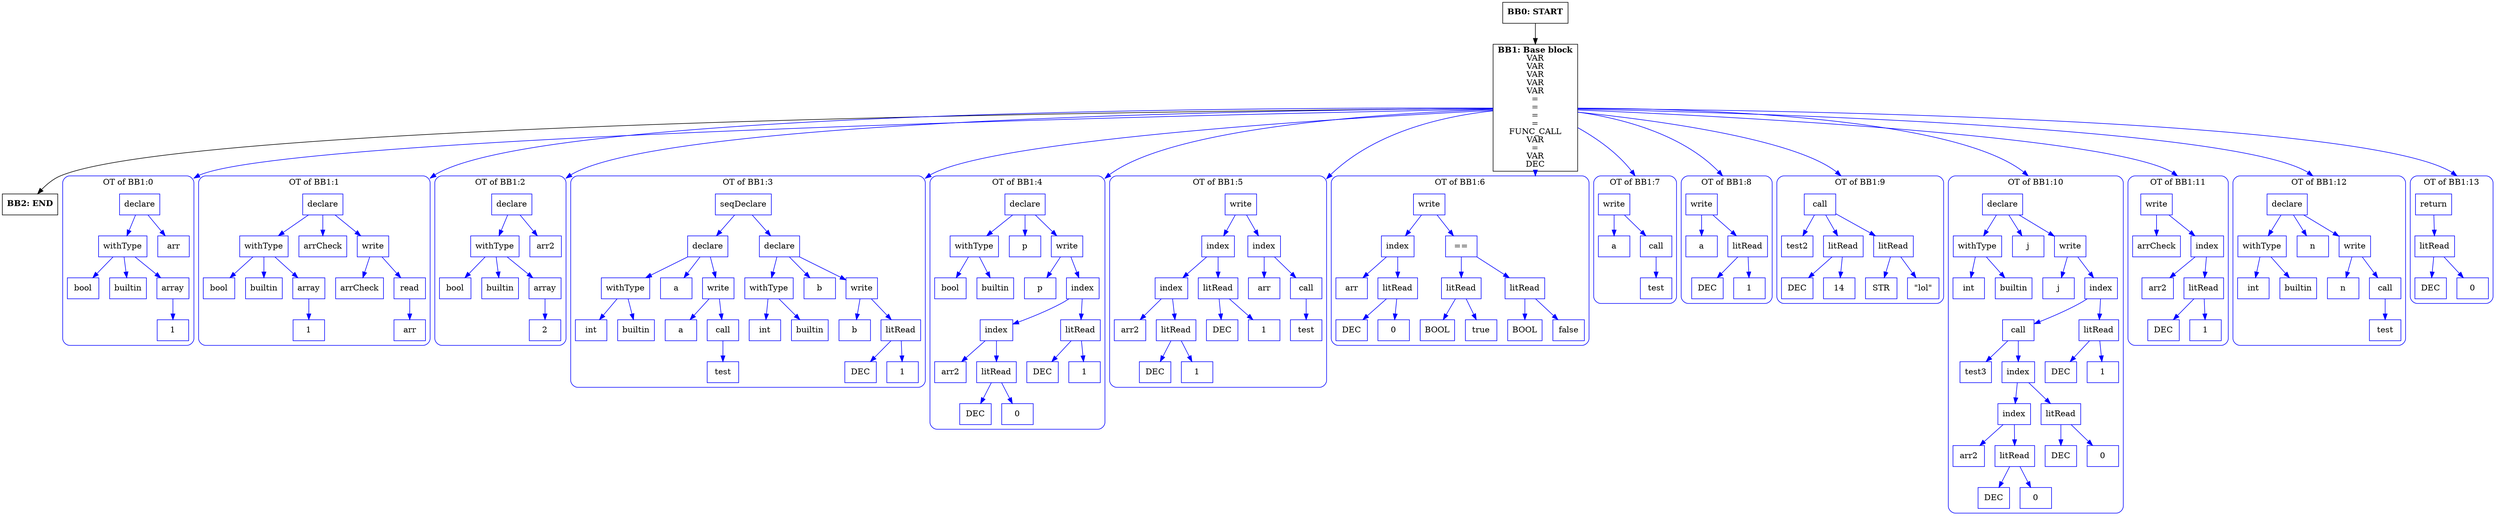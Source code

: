 digraph CFG {
    compound=true;
    graph [splines=true];
    node [shape=rectangle];

    BB2 [label=<<B>BB2: END</B><BR ALIGN="CENTER"/>>];
    BB1 [label=<<B>BB1: Base block</B><BR ALIGN="CENTER"/>VAR<BR ALIGN="CENTER"/>VAR<BR ALIGN="CENTER"/>VAR<BR ALIGN="CENTER"/>VAR<BR ALIGN="CENTER"/>VAR<BR ALIGN="CENTER"/>=<BR ALIGN="CENTER"/>=<BR ALIGN="CENTER"/>=<BR ALIGN="CENTER"/>=<BR ALIGN="CENTER"/>FUNC_CALL<BR ALIGN="CENTER"/>VAR<BR ALIGN="CENTER"/>=<BR ALIGN="CENTER"/>VAR<BR ALIGN="CENTER"/>DEC<BR ALIGN="CENTER"/>>];
    subgraph cluster_instruction0 {
        label = "OT of BB1:0";
        style=rounded;
        color=blue;
        entry0 [shape=point, style=invis];
        node0 [label="declare", color=blue];
        node1 [label="withType", color=blue];
        node2 [label="bool", color=blue];
        node1 -> node2[color=blue];
        node3 [label="builtin", color=blue];
        node1 -> node3[color=blue];
        node4 [label="array", color=blue];
        node5 [label="1", color=blue];
        node4 -> node5[color=blue];
        node1 -> node4[color=blue];
        node0 -> node1[color=blue];
        node6 [label="arr", color=blue];
        node0 -> node6[color=blue];
    }
    BB1 -> entry0 [lhead=cluster_instruction0, color=blue];
    subgraph cluster_instruction1 {
        label = "OT of BB1:1";
        style=rounded;
        color=blue;
        entry1 [shape=point, style=invis];
        node7 [label="declare", color=blue];
        node8 [label="withType", color=blue];
        node9 [label="bool", color=blue];
        node8 -> node9[color=blue];
        node10 [label="builtin", color=blue];
        node8 -> node10[color=blue];
        node11 [label="array", color=blue];
        node12 [label="1", color=blue];
        node11 -> node12[color=blue];
        node8 -> node11[color=blue];
        node7 -> node8[color=blue];
        node13 [label="arrCheck", color=blue];
        node7 -> node13[color=blue];
        node14 [label="write", color=blue];
        node15 [label="arrCheck", color=blue];
        node14 -> node15[color=blue];
        node16 [label="read", color=blue];
        node17 [label="arr", color=blue];
        node16 -> node17[color=blue];
        node14 -> node16[color=blue];
        node7 -> node14[color=blue];
    }
    BB1 -> entry1 [lhead=cluster_instruction1, color=blue];
    subgraph cluster_instruction2 {
        label = "OT of BB1:2";
        style=rounded;
        color=blue;
        entry2 [shape=point, style=invis];
        node18 [label="declare", color=blue];
        node19 [label="withType", color=blue];
        node20 [label="bool", color=blue];
        node19 -> node20[color=blue];
        node21 [label="builtin", color=blue];
        node19 -> node21[color=blue];
        node22 [label="array", color=blue];
        node23 [label="2", color=blue];
        node22 -> node23[color=blue];
        node19 -> node22[color=blue];
        node18 -> node19[color=blue];
        node24 [label="arr2", color=blue];
        node18 -> node24[color=blue];
    }
    BB1 -> entry2 [lhead=cluster_instruction2, color=blue];
    subgraph cluster_instruction3 {
        label = "OT of BB1:3";
        style=rounded;
        color=blue;
        entry3 [shape=point, style=invis];
        node25 [label="seqDeclare", color=blue];
        node26 [label="declare", color=blue];
        node27 [label="withType", color=blue];
        node28 [label="int", color=blue];
        node27 -> node28[color=blue];
        node29 [label="builtin", color=blue];
        node27 -> node29[color=blue];
        node26 -> node27[color=blue];
        node30 [label="a", color=blue];
        node26 -> node30[color=blue];
        node31 [label="write", color=blue];
        node32 [label="a", color=blue];
        node31 -> node32[color=blue];
        node33 [label="call", color=blue];
        node34 [label="test", color=blue];
        node33 -> node34[color=blue];
        node31 -> node33[color=blue];
        node26 -> node31[color=blue];
        node25 -> node26[color=blue];
        node35 [label="declare", color=blue];
        node36 [label="withType", color=blue];
        node37 [label="int", color=blue];
        node36 -> node37[color=blue];
        node38 [label="builtin", color=blue];
        node36 -> node38[color=blue];
        node35 -> node36[color=blue];
        node39 [label="b", color=blue];
        node35 -> node39[color=blue];
        node40 [label="write", color=blue];
        node41 [label="b", color=blue];
        node40 -> node41[color=blue];
        node42 [label="litRead", color=blue];
        node43 [label="DEC", color=blue];
        node42 -> node43[color=blue];
        node44 [label="1", color=blue];
        node42 -> node44[color=blue];
        node40 -> node42[color=blue];
        node35 -> node40[color=blue];
        node25 -> node35[color=blue];
    }
    BB1 -> entry3 [lhead=cluster_instruction3, color=blue];
    subgraph cluster_instruction4 {
        label = "OT of BB1:4";
        style=rounded;
        color=blue;
        entry4 [shape=point, style=invis];
        node45 [label="declare", color=blue];
        node46 [label="withType", color=blue];
        node47 [label="bool", color=blue];
        node46 -> node47[color=blue];
        node48 [label="builtin", color=blue];
        node46 -> node48[color=blue];
        node45 -> node46[color=blue];
        node49 [label="p", color=blue];
        node45 -> node49[color=blue];
        node50 [label="write", color=blue];
        node51 [label="p", color=blue];
        node50 -> node51[color=blue];
        node52 [label="index", color=blue];
        node53 [label="index", color=blue];
        node54 [label="arr2", color=blue];
        node53 -> node54[color=blue];
        node55 [label="litRead", color=blue];
        node56 [label="DEC", color=blue];
        node55 -> node56[color=blue];
        node57 [label="0", color=blue];
        node55 -> node57[color=blue];
        node53 -> node55[color=blue];
        node52 -> node53[color=blue];
        node58 [label="litRead", color=blue];
        node59 [label="DEC", color=blue];
        node58 -> node59[color=blue];
        node60 [label="1", color=blue];
        node58 -> node60[color=blue];
        node52 -> node58[color=blue];
        node50 -> node52[color=blue];
        node45 -> node50[color=blue];
    }
    BB1 -> entry4 [lhead=cluster_instruction4, color=blue];
    subgraph cluster_instruction5 {
        label = "OT of BB1:5";
        style=rounded;
        color=blue;
        entry5 [shape=point, style=invis];
        node61 [label="write", color=blue];
        node62 [label="index", color=blue];
        node63 [label="index", color=blue];
        node64 [label="arr2", color=blue];
        node63 -> node64[color=blue];
        node65 [label="litRead", color=blue];
        node66 [label="DEC", color=blue];
        node65 -> node66[color=blue];
        node67 [label="1", color=blue];
        node65 -> node67[color=blue];
        node63 -> node65[color=blue];
        node62 -> node63[color=blue];
        node68 [label="litRead", color=blue];
        node69 [label="DEC", color=blue];
        node68 -> node69[color=blue];
        node70 [label="1", color=blue];
        node68 -> node70[color=blue];
        node62 -> node68[color=blue];
        node61 -> node62[color=blue];
        node71 [label="index", color=blue];
        node72 [label="arr", color=blue];
        node71 -> node72[color=blue];
        node73 [label="call", color=blue];
        node74 [label="test", color=blue];
        node73 -> node74[color=blue];
        node71 -> node73[color=blue];
        node61 -> node71[color=blue];
    }
    BB1 -> entry5 [lhead=cluster_instruction5, color=blue];
    subgraph cluster_instruction6 {
        label = "OT of BB1:6";
        style=rounded;
        color=blue;
        entry6 [shape=point, style=invis];
        node75 [label="write", color=blue];
        node76 [label="index", color=blue];
        node77 [label="arr", color=blue];
        node76 -> node77[color=blue];
        node78 [label="litRead", color=blue];
        node79 [label="DEC", color=blue];
        node78 -> node79[color=blue];
        node80 [label="0", color=blue];
        node78 -> node80[color=blue];
        node76 -> node78[color=blue];
        node75 -> node76[color=blue];
        node81 [label="==", color=blue];
        node82 [label="litRead", color=blue];
        node83 [label="BOOL", color=blue];
        node82 -> node83[color=blue];
        node84 [label="true", color=blue];
        node82 -> node84[color=blue];
        node81 -> node82[color=blue];
        node85 [label="litRead", color=blue];
        node86 [label="BOOL", color=blue];
        node85 -> node86[color=blue];
        node87 [label="false", color=blue];
        node85 -> node87[color=blue];
        node81 -> node85[color=blue];
        node75 -> node81[color=blue];
    }
    BB1 -> entry6 [lhead=cluster_instruction6, color=blue];
    subgraph cluster_instruction7 {
        label = "OT of BB1:7";
        style=rounded;
        color=blue;
        entry7 [shape=point, style=invis];
        node88 [label="write", color=blue];
        node89 [label="a", color=blue];
        node88 -> node89[color=blue];
        node90 [label="call", color=blue];
        node91 [label="test", color=blue];
        node90 -> node91[color=blue];
        node88 -> node90[color=blue];
    }
    BB1 -> entry7 [lhead=cluster_instruction7, color=blue];
    subgraph cluster_instruction8 {
        label = "OT of BB1:8";
        style=rounded;
        color=blue;
        entry8 [shape=point, style=invis];
        node92 [label="write", color=blue];
        node93 [label="a", color=blue];
        node92 -> node93[color=blue];
        node94 [label="litRead", color=blue];
        node95 [label="DEC", color=blue];
        node94 -> node95[color=blue];
        node96 [label="1", color=blue];
        node94 -> node96[color=blue];
        node92 -> node94[color=blue];
    }
    BB1 -> entry8 [lhead=cluster_instruction8, color=blue];
    subgraph cluster_instruction9 {
        label = "OT of BB1:9";
        style=rounded;
        color=blue;
        entry9 [shape=point, style=invis];
        node97 [label="call", color=blue];
        node98 [label="test2", color=blue];
        node97 -> node98[color=blue];
        node99 [label="litRead", color=blue];
        node100 [label="DEC", color=blue];
        node99 -> node100[color=blue];
        node101 [label="14", color=blue];
        node99 -> node101[color=blue];
        node97 -> node99[color=blue];
        node102 [label="litRead", color=blue];
        node103 [label="STR", color=blue];
        node102 -> node103[color=blue];
        node104 [label="\"lol\"", color=blue];
        node102 -> node104[color=blue];
        node97 -> node102[color=blue];
    }
    BB1 -> entry9 [lhead=cluster_instruction9, color=blue];
    subgraph cluster_instruction10 {
        label = "OT of BB1:10";
        style=rounded;
        color=blue;
        entry10 [shape=point, style=invis];
        node105 [label="declare", color=blue];
        node106 [label="withType", color=blue];
        node107 [label="int", color=blue];
        node106 -> node107[color=blue];
        node108 [label="builtin", color=blue];
        node106 -> node108[color=blue];
        node105 -> node106[color=blue];
        node109 [label="j", color=blue];
        node105 -> node109[color=blue];
        node110 [label="write", color=blue];
        node111 [label="j", color=blue];
        node110 -> node111[color=blue];
        node112 [label="index", color=blue];
        node113 [label="call", color=blue];
        node114 [label="test3", color=blue];
        node113 -> node114[color=blue];
        node115 [label="index", color=blue];
        node116 [label="index", color=blue];
        node117 [label="arr2", color=blue];
        node116 -> node117[color=blue];
        node118 [label="litRead", color=blue];
        node119 [label="DEC", color=blue];
        node118 -> node119[color=blue];
        node120 [label="0", color=blue];
        node118 -> node120[color=blue];
        node116 -> node118[color=blue];
        node115 -> node116[color=blue];
        node121 [label="litRead", color=blue];
        node122 [label="DEC", color=blue];
        node121 -> node122[color=blue];
        node123 [label="0", color=blue];
        node121 -> node123[color=blue];
        node115 -> node121[color=blue];
        node113 -> node115[color=blue];
        node112 -> node113[color=blue];
        node124 [label="litRead", color=blue];
        node125 [label="DEC", color=blue];
        node124 -> node125[color=blue];
        node126 [label="1", color=blue];
        node124 -> node126[color=blue];
        node112 -> node124[color=blue];
        node110 -> node112[color=blue];
        node105 -> node110[color=blue];
    }
    BB1 -> entry10 [lhead=cluster_instruction10, color=blue];
    subgraph cluster_instruction11 {
        label = "OT of BB1:11";
        style=rounded;
        color=blue;
        entry11 [shape=point, style=invis];
        node127 [label="write", color=blue];
        node128 [label="arrCheck", color=blue];
        node127 -> node128[color=blue];
        node129 [label="index", color=blue];
        node130 [label="arr2", color=blue];
        node129 -> node130[color=blue];
        node131 [label="litRead", color=blue];
        node132 [label="DEC", color=blue];
        node131 -> node132[color=blue];
        node133 [label="1", color=blue];
        node131 -> node133[color=blue];
        node129 -> node131[color=blue];
        node127 -> node129[color=blue];
    }
    BB1 -> entry11 [lhead=cluster_instruction11, color=blue];
    subgraph cluster_instruction12 {
        label = "OT of BB1:12";
        style=rounded;
        color=blue;
        entry12 [shape=point, style=invis];
        node134 [label="declare", color=blue];
        node135 [label="withType", color=blue];
        node136 [label="int", color=blue];
        node135 -> node136[color=blue];
        node137 [label="builtin", color=blue];
        node135 -> node137[color=blue];
        node134 -> node135[color=blue];
        node138 [label="n", color=blue];
        node134 -> node138[color=blue];
        node139 [label="write", color=blue];
        node140 [label="n", color=blue];
        node139 -> node140[color=blue];
        node141 [label="call", color=blue];
        node142 [label="test", color=blue];
        node141 -> node142[color=blue];
        node139 -> node141[color=blue];
        node134 -> node139[color=blue];
    }
    BB1 -> entry12 [lhead=cluster_instruction12, color=blue];
    subgraph cluster_instruction13 {
        label = "OT of BB1:13";
        style=rounded;
        color=blue;
        entry13 [shape=point, style=invis];
        node143 [label="return", color=blue];
        node144 [label="litRead", color=blue];
        node145 [label="DEC", color=blue];
        node144 -> node145[color=blue];
        node146 [label="0", color=blue];
        node144 -> node146[color=blue];
        node143 -> node144[color=blue];
    }
    BB1 -> entry13 [lhead=cluster_instruction13, color=blue];
    BB0 [label=<<B>BB0: START</B><BR ALIGN="CENTER"/>>];

    BB1 -> BB2;
    BB0 -> BB1;
}
